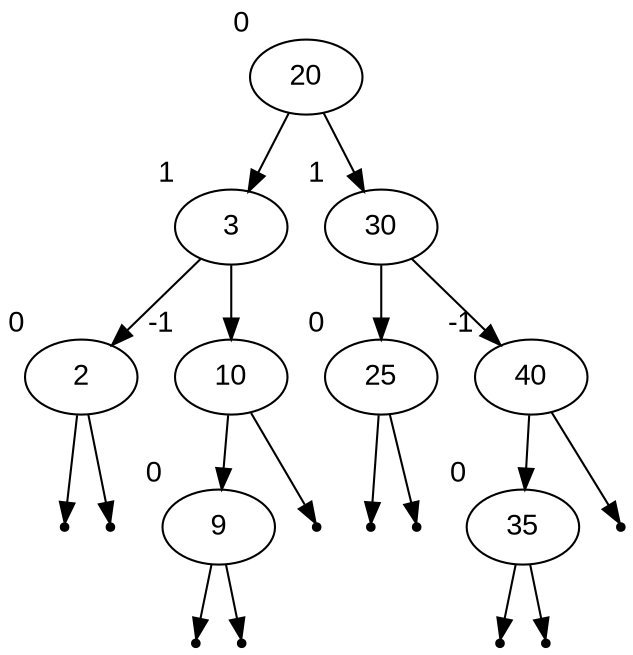 digraph BST {
    node [fontname="Arial"];
    graph [ordering="out"];
    forcelabels=true;
    n2 [label=2, xlabel=0];
    n3 [label=3, xlabel=1];
    n9 [label=9, xlabel=0];
    n10 [label=10, xlabel=-1];
    n20 [label=20, xlabel=0];
    n25 [label=25, xlabel=0];
    n30 [label=30, xlabel=1];
    n35 [label=35, xlabel=0];
    n40 [label=40, xlabel=-1];
    n20 -> n3;
    n3 -> n2;
    null0 [shape=point];
    n2 -> null0;
    null1 [shape=point];
    n2 -> null1;
    n3 -> n10;
    n10 -> n9;
    null2 [shape=point];
    n9 -> null2;
    null3 [shape=point];
    n9 -> null3;
    null4 [shape=point];
    n10 -> null4;
    n20 -> n30;
    n30 -> n25;
    null5 [shape=point];
    n25 -> null5;
    null6 [shape=point];
    n25 -> null6;
    n30 -> n40;
    n40 -> n35;
    null7 [shape=point];
    n35 -> null7;
    null8 [shape=point];
    n35 -> null8;
    null9 [shape=point];
    n40 -> null9;
}
